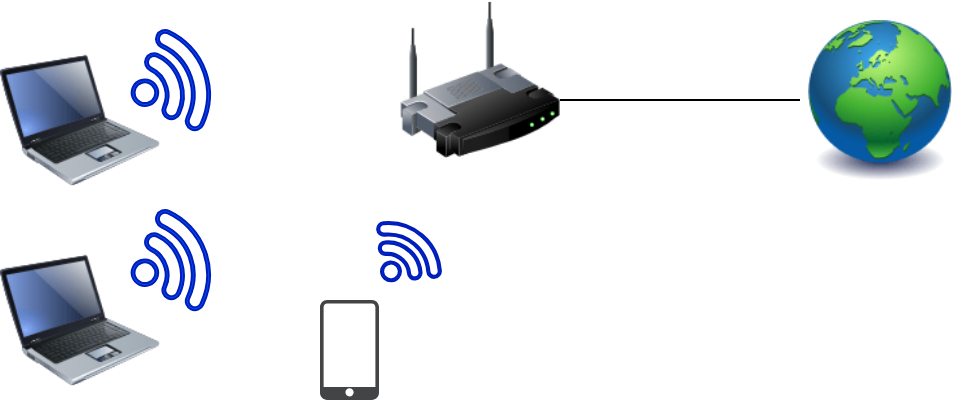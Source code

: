 <mxfile version="12.2.2" type="device" pages="1"><diagram id="gd0q57DiLOWXUfZxgdLp" name="Page-1"><mxGraphModel dx="952" dy="553" grid="1" gridSize="10" guides="1" tooltips="1" connect="1" arrows="1" fold="1" page="1" pageScale="1" pageWidth="827" pageHeight="1169" math="0" shadow="0"><root><mxCell id="0"/><mxCell id="1" parent="0"/><mxCell id="CJqGEBrfhmCTKfcDdDgh-1" value="" style="pointerEvents=1;shadow=0;dashed=0;html=1;strokeColor=#001DBC;fillColor=#0050ef;aspect=fixed;labelPosition=center;verticalLabelPosition=bottom;verticalAlign=top;align=center;outlineConnect=0;shape=mxgraph.vvd.wi_fi;fontColor=#ffffff;gradientColor=none;rotation=25;" vertex="1" parent="1"><mxGeometry x="180" y="130" width="40" height="40" as="geometry"/></mxCell><mxCell id="CJqGEBrfhmCTKfcDdDgh-2" value="" style="image;html=1;labelBackgroundColor=#ffffff;image=img/lib/clip_art/networking/Wireless_Router_128x128.png" vertex="1" parent="1"><mxGeometry x="310" y="110" width="80" height="80" as="geometry"/></mxCell><mxCell id="CJqGEBrfhmCTKfcDdDgh-3" value="" style="image;html=1;labelBackgroundColor=#ffffff;image=img/lib/clip_art/computers/Laptop_128x128.png" vertex="1" parent="1"><mxGeometry x="110" y="130" width="80" height="80" as="geometry"/></mxCell><mxCell id="CJqGEBrfhmCTKfcDdDgh-4" value="" style="image;html=1;labelBackgroundColor=#ffffff;image=img/lib/clip_art/computers/Laptop_128x128.png;gradientColor=none;" vertex="1" parent="1"><mxGeometry x="110" y="230" width="80" height="80" as="geometry"/></mxCell><mxCell id="CJqGEBrfhmCTKfcDdDgh-5" value="" style="pointerEvents=1;shadow=0;dashed=0;html=1;strokeColor=#001DBC;fillColor=#0050ef;aspect=fixed;labelPosition=center;verticalLabelPosition=bottom;verticalAlign=top;align=center;outlineConnect=0;shape=mxgraph.vvd.wi_fi;fontColor=#ffffff;gradientColor=none;rotation=25;" vertex="1" parent="1"><mxGeometry x="180" y="220" width="40" height="40" as="geometry"/></mxCell><mxCell id="CJqGEBrfhmCTKfcDdDgh-10" style="rounded=0;orthogonalLoop=1;jettySize=auto;html=1;exitX=0;exitY=0.5;exitDx=0;exitDy=0;entryX=1;entryY=0.625;entryDx=0;entryDy=0;entryPerimeter=0;endArrow=none;endFill=0;" edge="1" parent="1" source="CJqGEBrfhmCTKfcDdDgh-6" target="CJqGEBrfhmCTKfcDdDgh-2"><mxGeometry relative="1" as="geometry"/></mxCell><mxCell id="CJqGEBrfhmCTKfcDdDgh-6" value="" style="image;html=1;labelBackgroundColor=#ffffff;image=img/lib/clip_art/general/Earth_globe_128x128.png;gradientColor=none;" vertex="1" parent="1"><mxGeometry x="510" y="120" width="80" height="80" as="geometry"/></mxCell><mxCell id="CJqGEBrfhmCTKfcDdDgh-7" value="" style="pointerEvents=1;shadow=0;dashed=0;html=1;strokeColor=none;fillColor=#434445;aspect=fixed;labelPosition=center;verticalLabelPosition=bottom;verticalAlign=top;align=center;outlineConnect=0;shape=mxgraph.vvd.phone;" vertex="1" parent="1"><mxGeometry x="270" y="260" width="29.5" height="50" as="geometry"/></mxCell><mxCell id="CJqGEBrfhmCTKfcDdDgh-8" value="" style="pointerEvents=1;shadow=0;dashed=0;html=1;strokeColor=#001DBC;fillColor=#0050ef;aspect=fixed;labelPosition=center;verticalLabelPosition=bottom;verticalAlign=top;align=center;outlineConnect=0;shape=mxgraph.vvd.wi_fi;fontColor=#ffffff;gradientColor=none;rotation=-5;" vertex="1" parent="1"><mxGeometry x="299.5" y="220" width="30" height="30" as="geometry"/></mxCell></root></mxGraphModel></diagram></mxfile>